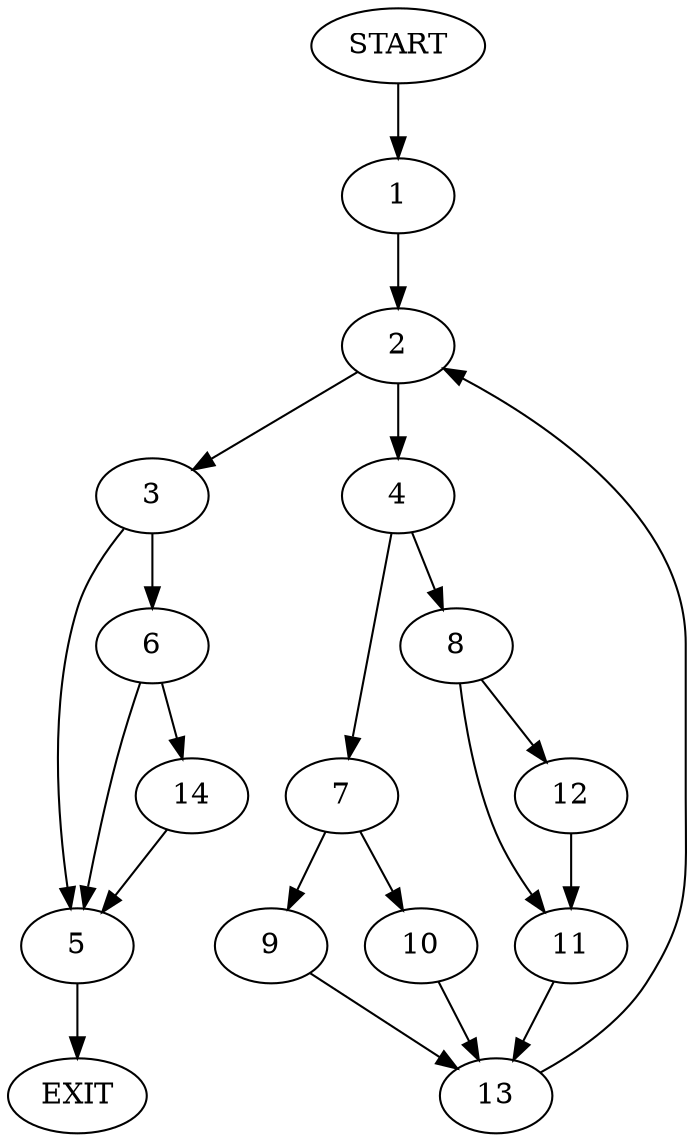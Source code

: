 digraph {
0 [label="START"]
15 [label="EXIT"]
0 -> 1
1 -> 2
2 -> 3
2 -> 4
3 -> 5
3 -> 6
4 -> 7
4 -> 8
7 -> 9
7 -> 10
8 -> 11
8 -> 12
12 -> 11
11 -> 13
13 -> 2
10 -> 13
9 -> 13
6 -> 5
6 -> 14
5 -> 15
14 -> 5
}
